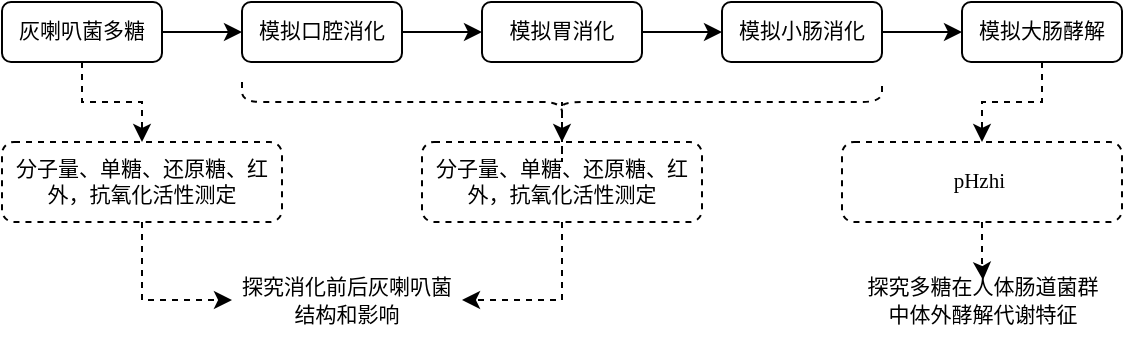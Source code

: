 <mxGraphModel dx="350" dy="423" grid="1" gridSize="10" guides="1" tooltips="1" connect="1" arrows="1" fold="1" page="1" pageScale="1" pageWidth="827" pageHeight="1169" background="#ffffff"><root><mxCell id="0"/><mxCell id="1" parent="0"/><mxCell id="22" value="&lt;font face=&quot;仿宋&quot;&gt;探究消化前后灰喇叭菌结构和影响&lt;/font&gt;" style="text;html=1;strokeColor=none;fillColor=none;align=center;verticalAlign=middle;whiteSpace=wrap;rounded=0;dashed=1;fontSize=10.5;" parent="1" vertex="1"><mxGeometry x="195" y="709" width="115" height="20" as="geometry"/></mxCell><mxCell id="37" style="edgeStyle=orthogonalEdgeStyle;rounded=0;html=1;jettySize=auto;orthogonalLoop=1;" parent="1" source="28" target="33" edge="1"><mxGeometry relative="1" as="geometry"/></mxCell><mxCell id="53" style="edgeStyle=orthogonalEdgeStyle;rounded=0;html=1;exitX=0.5;exitY=1;entryX=0.5;entryY=0;jettySize=auto;orthogonalLoop=1;dashed=1;" parent="1" source="28" target="43" edge="1"><mxGeometry relative="1" as="geometry"/></mxCell><mxCell id="28" value="灰喇叭菌多糖" style="rounded=1;whiteSpace=wrap;html=1;fontFamily=仿宋;fontSize=10.5;" parent="1" vertex="1"><mxGeometry x="80" y="570" width="80" height="30" as="geometry"/></mxCell><mxCell id="38" style="edgeStyle=orthogonalEdgeStyle;rounded=0;html=1;entryX=0;entryY=0.5;jettySize=auto;orthogonalLoop=1;" parent="1" source="33" target="34" edge="1"><mxGeometry relative="1" as="geometry"/></mxCell><mxCell id="33" value="模拟口腔消化" style="rounded=1;whiteSpace=wrap;html=1;fontFamily=仿宋;fontSize=10.5;" parent="1" vertex="1"><mxGeometry x="200" y="570" width="80" height="30" as="geometry"/></mxCell><mxCell id="39" style="edgeStyle=orthogonalEdgeStyle;rounded=0;html=1;entryX=0;entryY=0.5;jettySize=auto;orthogonalLoop=1;" parent="1" source="34" target="35" edge="1"><mxGeometry relative="1" as="geometry"/></mxCell><mxCell id="34" value="模拟胃消化" style="rounded=1;whiteSpace=wrap;html=1;fontFamily=仿宋;fontSize=10.5;" parent="1" vertex="1"><mxGeometry x="320" y="570" width="80" height="30" as="geometry"/></mxCell><mxCell id="40" style="edgeStyle=orthogonalEdgeStyle;rounded=0;html=1;entryX=0;entryY=0.5;jettySize=auto;orthogonalLoop=1;" parent="1" source="35" target="36" edge="1"><mxGeometry relative="1" as="geometry"/></mxCell><mxCell id="35" value="模拟小肠消化" style="rounded=1;whiteSpace=wrap;html=1;fontFamily=仿宋;fontSize=10.5;" parent="1" vertex="1"><mxGeometry x="440" y="570" width="80" height="30" as="geometry"/></mxCell><mxCell id="55" style="edgeStyle=orthogonalEdgeStyle;rounded=0;html=1;entryX=0.5;entryY=0;dashed=1;jettySize=auto;orthogonalLoop=1;" parent="1" source="36" target="47" edge="1"><mxGeometry relative="1" as="geometry"/></mxCell><mxCell id="36" value="模拟大肠酵解" style="rounded=1;whiteSpace=wrap;html=1;fontFamily=仿宋;fontSize=10.5;" parent="1" vertex="1"><mxGeometry x="560" y="570" width="80" height="30" as="geometry"/></mxCell><mxCell id="61" style="edgeStyle=orthogonalEdgeStyle;rounded=0;html=1;entryX=0;entryY=0.5;dashed=1;jettySize=auto;orthogonalLoop=1;" parent="1" source="43" target="22" edge="1"><mxGeometry relative="1" as="geometry"/></mxCell><mxCell id="43" value="分子量、单糖、还原糖、红外，抗氧化活性测定" style="rounded=1;whiteSpace=wrap;html=1;fontFamily=仿宋;fontSize=10.5;dashed=1;" parent="1" vertex="1"><mxGeometry x="80" y="640" width="140" height="40" as="geometry"/></mxCell><mxCell id="62" style="edgeStyle=orthogonalEdgeStyle;rounded=0;html=1;entryX=1;entryY=0.5;dashed=1;jettySize=auto;orthogonalLoop=1;" parent="1" source="45" target="22" edge="1"><mxGeometry relative="1" as="geometry"/></mxCell><mxCell id="45" value="分子量、单糖、还原糖、红外，抗氧化活性测定" style="rounded=1;whiteSpace=wrap;html=1;fontFamily=仿宋;fontSize=10.5;dashed=1;" parent="1" vertex="1"><mxGeometry x="290" y="640" width="140" height="40" as="geometry"/></mxCell><mxCell id="67" style="edgeStyle=orthogonalEdgeStyle;rounded=0;html=1;entryX=0.5;entryY=0;dashed=1;jettySize=auto;orthogonalLoop=1;" parent="1" source="47" target="63" edge="1"><mxGeometry relative="1" as="geometry"/></mxCell><mxCell id="47" value="pHzhi&amp;nbsp;" style="rounded=1;whiteSpace=wrap;html=1;fontFamily=仿宋;fontSize=10.5;dashed=1;" parent="1" vertex="1"><mxGeometry x="500" y="640" width="140" height="40" as="geometry"/></mxCell><mxCell id="54" style="edgeStyle=orthogonalEdgeStyle;rounded=0;html=1;dashed=1;jettySize=auto;orthogonalLoop=1;" parent="1" source="51" target="45" edge="1"><mxGeometry relative="1" as="geometry"/></mxCell><mxCell id="51" value="" style="shape=curlyBracket;whiteSpace=wrap;html=1;rounded=1;rotation=-90;dashed=1;" parent="1" vertex="1"><mxGeometry x="350" y="460" width="20" height="320" as="geometry"/></mxCell><mxCell id="56" style="edgeStyle=orthogonalEdgeStyle;rounded=0;html=1;exitX=0.5;exitY=1;entryX=0.5;entryY=1;dashed=1;jettySize=auto;orthogonalLoop=1;" parent="1" source="22" target="22" edge="1"><mxGeometry relative="1" as="geometry"/></mxCell><mxCell id="60" style="edgeStyle=orthogonalEdgeStyle;rounded=0;html=1;exitX=0.25;exitY=0;entryX=0.25;entryY=0;dashed=1;jettySize=auto;orthogonalLoop=1;" parent="1" source="22" target="22" edge="1"><mxGeometry relative="1" as="geometry"/></mxCell><mxCell id="63" value="&lt;span&gt;&lt;font style=&quot;font-size: 10.5px&quot; face=&quot;仿宋&quot;&gt;探究多糖在人体肠道菌群中体外酵解代谢特征&lt;/font&gt;&lt;/span&gt;&lt;br&gt;" style="text;html=1;strokeColor=none;fillColor=none;align=center;verticalAlign=middle;whiteSpace=wrap;rounded=0;dashed=1;fontSize=10.5;" parent="1" vertex="1"><mxGeometry x="507" y="709" width="127" height="20" as="geometry"/></mxCell></root></mxGraphModel>